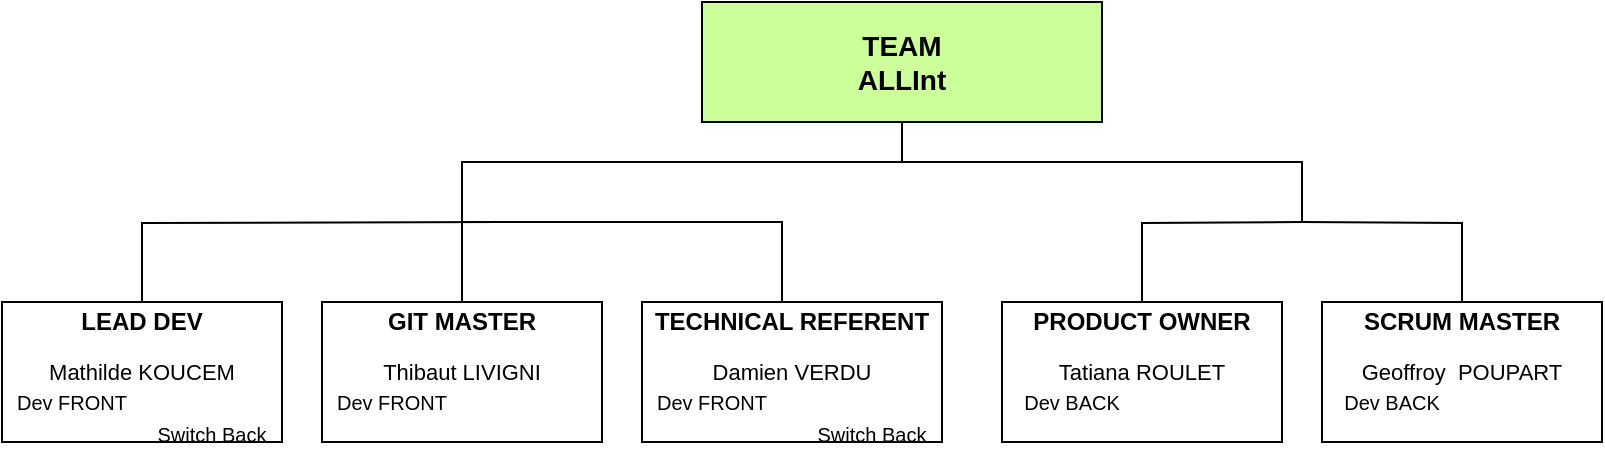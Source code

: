 <mxfile>
    <diagram id="ykMa1bSvTF-cIt7586Ez" name="Page-1">
        <mxGraphModel dx="1147" dy="478" grid="1" gridSize="10" guides="1" tooltips="1" connect="1" arrows="1" fold="1" page="1" pageScale="1" pageWidth="827" pageHeight="1169" math="0" shadow="0">
            <root>
                <mxCell id="0"/>
                <mxCell id="1" parent="0"/>
                <mxCell id="2" style="edgeStyle=orthogonalEdgeStyle;rounded=0;orthogonalLoop=1;jettySize=auto;html=1;exitX=0.5;exitY=1;exitDx=0;exitDy=0;fontSize=14;endArrow=none;endFill=0;" edge="1" parent="1" source="3">
                    <mxGeometry relative="1" as="geometry">
                        <mxPoint x="660" y="120" as="targetPoint"/>
                        <Array as="points">
                            <mxPoint x="460" y="90"/>
                            <mxPoint x="660" y="90"/>
                        </Array>
                    </mxGeometry>
                </mxCell>
                <mxCell id="3" value="" style="rounded=0;whiteSpace=wrap;html=1;fillColor=#CCFF99;" vertex="1" parent="1">
                    <mxGeometry x="360" y="10" width="200" height="60" as="geometry"/>
                </mxCell>
                <mxCell id="4" value="&lt;b&gt;&lt;font style=&quot;font-size: 14px;&quot;&gt;TEAM ALLInt&lt;/font&gt;&lt;/b&gt;" style="text;html=1;align=center;verticalAlign=middle;whiteSpace=wrap;rounded=0;fontColor=#000000;" vertex="1" parent="1">
                    <mxGeometry x="430" y="25" width="60" height="30" as="geometry"/>
                </mxCell>
                <mxCell id="5" value="" style="rounded=0;whiteSpace=wrap;html=1;" vertex="1" parent="1">
                    <mxGeometry x="10" y="160" width="140" height="70" as="geometry"/>
                </mxCell>
                <mxCell id="6" style="edgeStyle=orthogonalEdgeStyle;rounded=0;orthogonalLoop=1;jettySize=auto;html=1;exitX=0.5;exitY=0;exitDx=0;exitDy=0;fontSize=11;endArrow=none;endFill=0;" edge="1" parent="1" source="7">
                    <mxGeometry relative="1" as="geometry">
                        <mxPoint x="240" y="120" as="targetPoint"/>
                    </mxGeometry>
                </mxCell>
                <mxCell id="7" value="" style="rounded=0;whiteSpace=wrap;html=1;" vertex="1" parent="1">
                    <mxGeometry x="170" y="160" width="140" height="70" as="geometry"/>
                </mxCell>
                <mxCell id="8" value="" style="rounded=0;whiteSpace=wrap;html=1;" vertex="1" parent="1">
                    <mxGeometry x="330" y="160" width="150" height="70" as="geometry"/>
                </mxCell>
                <mxCell id="9" value="" style="rounded=0;whiteSpace=wrap;html=1;" vertex="1" parent="1">
                    <mxGeometry x="510" y="160" width="140" height="70" as="geometry"/>
                </mxCell>
                <mxCell id="10" value="" style="rounded=0;whiteSpace=wrap;html=1;" vertex="1" parent="1">
                    <mxGeometry x="670" y="160" width="140" height="70" as="geometry"/>
                </mxCell>
                <mxCell id="11" value="&lt;font style=&quot;font-size: 11px;&quot;&gt;Tatiana ROULET&lt;/font&gt;" style="text;html=1;strokeColor=none;fillColor=none;align=center;verticalAlign=middle;whiteSpace=wrap;rounded=0;" vertex="1" parent="1">
                    <mxGeometry x="525" y="185" width="110" height="20" as="geometry"/>
                </mxCell>
                <mxCell id="12" value="&lt;font style=&quot;font-size: 11px;&quot;&gt;Geoffroy&amp;nbsp; POUPART&lt;/font&gt;" style="text;html=1;strokeColor=none;fillColor=none;align=center;verticalAlign=middle;whiteSpace=wrap;rounded=0;" vertex="1" parent="1">
                    <mxGeometry x="680" y="185" width="120" height="20" as="geometry"/>
                </mxCell>
                <mxCell id="13" value="&lt;font style=&quot;font-size: 11px;&quot;&gt;Damien VERDU&lt;/font&gt;" style="text;html=1;strokeColor=none;fillColor=none;align=center;verticalAlign=middle;whiteSpace=wrap;rounded=0;" vertex="1" parent="1">
                    <mxGeometry x="350" y="185" width="110" height="20" as="geometry"/>
                </mxCell>
                <mxCell id="14" value="&lt;font style=&quot;font-size: 11px;&quot;&gt;Thibaut LIVIGNI&lt;/font&gt;" style="text;html=1;strokeColor=none;fillColor=none;align=center;verticalAlign=middle;whiteSpace=wrap;rounded=0;" vertex="1" parent="1">
                    <mxGeometry x="185" y="185" width="110" height="20" as="geometry"/>
                </mxCell>
                <mxCell id="15" value="&lt;font style=&quot;font-size: 11px;&quot;&gt;Mathilde KOUCEM&lt;/font&gt;" style="text;html=1;strokeColor=none;fillColor=none;align=center;verticalAlign=middle;whiteSpace=wrap;rounded=0;" vertex="1" parent="1">
                    <mxGeometry x="25" y="185" width="110" height="20" as="geometry"/>
                </mxCell>
                <mxCell id="16" value="&lt;b&gt;SCRUM MASTER&lt;/b&gt;" style="text;html=1;strokeColor=none;fillColor=none;align=center;verticalAlign=middle;whiteSpace=wrap;rounded=0;" vertex="1" parent="1">
                    <mxGeometry x="690" y="160" width="100" height="20" as="geometry"/>
                </mxCell>
                <mxCell id="17" value="&lt;b&gt;PRODUCT OWNER&lt;/b&gt;" style="text;html=1;strokeColor=none;fillColor=none;align=center;verticalAlign=middle;whiteSpace=wrap;rounded=0;" vertex="1" parent="1">
                    <mxGeometry x="520" y="160" width="120" height="20" as="geometry"/>
                </mxCell>
                <mxCell id="18" value="&lt;b&gt;TECHNICAL REFERENT&lt;/b&gt;" style="text;html=1;strokeColor=none;fillColor=none;align=center;verticalAlign=middle;whiteSpace=wrap;rounded=0;" vertex="1" parent="1">
                    <mxGeometry x="335" y="160" width="140" height="20" as="geometry"/>
                </mxCell>
                <mxCell id="19" value="&lt;b&gt;GIT MASTER&lt;/b&gt;" style="text;html=1;strokeColor=none;fillColor=none;align=center;verticalAlign=middle;whiteSpace=wrap;rounded=0;" vertex="1" parent="1">
                    <mxGeometry x="190" y="160" width="100" height="20" as="geometry"/>
                </mxCell>
                <mxCell id="20" value="&lt;b&gt;LEAD DEV&lt;/b&gt;" style="text;html=1;strokeColor=none;fillColor=none;align=center;verticalAlign=middle;whiteSpace=wrap;rounded=0;" vertex="1" parent="1">
                    <mxGeometry x="30" y="160" width="100" height="20" as="geometry"/>
                </mxCell>
                <mxCell id="21" style="edgeStyle=orthogonalEdgeStyle;rounded=0;orthogonalLoop=1;jettySize=auto;html=1;entryX=0.5;entryY=1;entryDx=0;entryDy=0;fontSize=14;endArrow=none;endFill=0;" edge="1" parent="1" target="3">
                    <mxGeometry relative="1" as="geometry">
                        <mxPoint x="250" y="120" as="sourcePoint"/>
                        <Array as="points">
                            <mxPoint x="240" y="120"/>
                            <mxPoint x="240" y="90"/>
                            <mxPoint x="460" y="90"/>
                        </Array>
                    </mxGeometry>
                </mxCell>
                <mxCell id="22" style="edgeStyle=orthogonalEdgeStyle;rounded=0;orthogonalLoop=1;jettySize=auto;html=1;exitX=0.5;exitY=1;exitDx=0;exitDy=0;entryX=0.5;entryY=0;entryDx=0;entryDy=0;fontSize=14;endArrow=none;endFill=0;" edge="1" parent="1" target="9">
                    <mxGeometry relative="1" as="geometry">
                        <mxPoint x="660" y="120" as="sourcePoint"/>
                    </mxGeometry>
                </mxCell>
                <mxCell id="23" style="edgeStyle=orthogonalEdgeStyle;rounded=0;orthogonalLoop=1;jettySize=auto;html=1;exitX=0.5;exitY=1;exitDx=0;exitDy=0;entryX=0.5;entryY=0;entryDx=0;entryDy=0;fontSize=14;endArrow=none;endFill=0;" edge="1" parent="1" target="10">
                    <mxGeometry relative="1" as="geometry">
                        <mxPoint x="660" y="120" as="sourcePoint"/>
                    </mxGeometry>
                </mxCell>
                <mxCell id="24" style="edgeStyle=orthogonalEdgeStyle;rounded=0;orthogonalLoop=1;jettySize=auto;html=1;exitX=0.5;exitY=1;exitDx=0;exitDy=0;entryX=0.5;entryY=0;entryDx=0;entryDy=0;fontSize=14;endArrow=none;endFill=0;" edge="1" parent="1" target="5">
                    <mxGeometry relative="1" as="geometry">
                        <mxPoint x="260" y="120" as="sourcePoint"/>
                    </mxGeometry>
                </mxCell>
                <mxCell id="25" style="edgeStyle=orthogonalEdgeStyle;rounded=0;orthogonalLoop=1;jettySize=auto;html=1;exitX=0.5;exitY=1;exitDx=0;exitDy=0;entryX=0.5;entryY=0;entryDx=0;entryDy=0;fontSize=14;endArrow=none;endFill=0;" edge="1" parent="1" target="8">
                    <mxGeometry relative="1" as="geometry">
                        <mxPoint x="260" y="120" as="sourcePoint"/>
                        <Array as="points">
                            <mxPoint x="400" y="120"/>
                            <mxPoint x="400" y="160"/>
                        </Array>
                    </mxGeometry>
                </mxCell>
                <mxCell id="26" value="&lt;font style=&quot;font-size: 10px;&quot;&gt;Switch Back&lt;/font&gt;" style="text;html=1;strokeColor=none;fillColor=none;align=center;verticalAlign=middle;whiteSpace=wrap;rounded=0;fontSize=14;" vertex="1" parent="1">
                    <mxGeometry x="400" y="220" width="90" height="10" as="geometry"/>
                </mxCell>
                <mxCell id="27" value="&lt;font style=&quot;font-size: 10px;&quot;&gt;Switch Back&lt;/font&gt;" style="text;html=1;strokeColor=none;fillColor=none;align=center;verticalAlign=middle;whiteSpace=wrap;rounded=0;fontSize=14;" vertex="1" parent="1">
                    <mxGeometry x="70" y="220" width="90" height="10" as="geometry"/>
                </mxCell>
                <mxCell id="28" value="&lt;font style=&quot;font-size: 10px;&quot;&gt;Dev FRONT&lt;/font&gt;" style="text;html=1;strokeColor=none;fillColor=none;align=center;verticalAlign=middle;whiteSpace=wrap;rounded=0;fontSize=11;" vertex="1" parent="1">
                    <mxGeometry x="10" y="205" width="70" height="10" as="geometry"/>
                </mxCell>
                <mxCell id="29" value="&lt;font style=&quot;font-size: 10px;&quot;&gt;Dev FRONT&lt;/font&gt;" style="text;html=1;strokeColor=none;fillColor=none;align=center;verticalAlign=middle;whiteSpace=wrap;rounded=0;fontSize=11;" vertex="1" parent="1">
                    <mxGeometry x="170" y="205" width="70" height="10" as="geometry"/>
                </mxCell>
                <mxCell id="30" value="&lt;font style=&quot;font-size: 10px;&quot;&gt;Dev FRONT&lt;/font&gt;" style="text;html=1;strokeColor=none;fillColor=none;align=center;verticalAlign=middle;whiteSpace=wrap;rounded=0;fontSize=11;" vertex="1" parent="1">
                    <mxGeometry x="330" y="205" width="70" height="10" as="geometry"/>
                </mxCell>
                <mxCell id="31" value="&lt;font style=&quot;font-size: 10px;&quot;&gt;Dev BACK&lt;/font&gt;" style="text;html=1;strokeColor=none;fillColor=none;align=center;verticalAlign=middle;whiteSpace=wrap;rounded=0;fontSize=11;" vertex="1" parent="1">
                    <mxGeometry x="510" y="205" width="70" height="10" as="geometry"/>
                </mxCell>
                <mxCell id="32" value="&lt;font style=&quot;font-size: 10px;&quot;&gt;Dev BACK&lt;/font&gt;" style="text;html=1;strokeColor=none;fillColor=none;align=center;verticalAlign=middle;whiteSpace=wrap;rounded=0;fontSize=11;" vertex="1" parent="1">
                    <mxGeometry x="670" y="205" width="70" height="10" as="geometry"/>
                </mxCell>
            </root>
        </mxGraphModel>
    </diagram>
</mxfile>